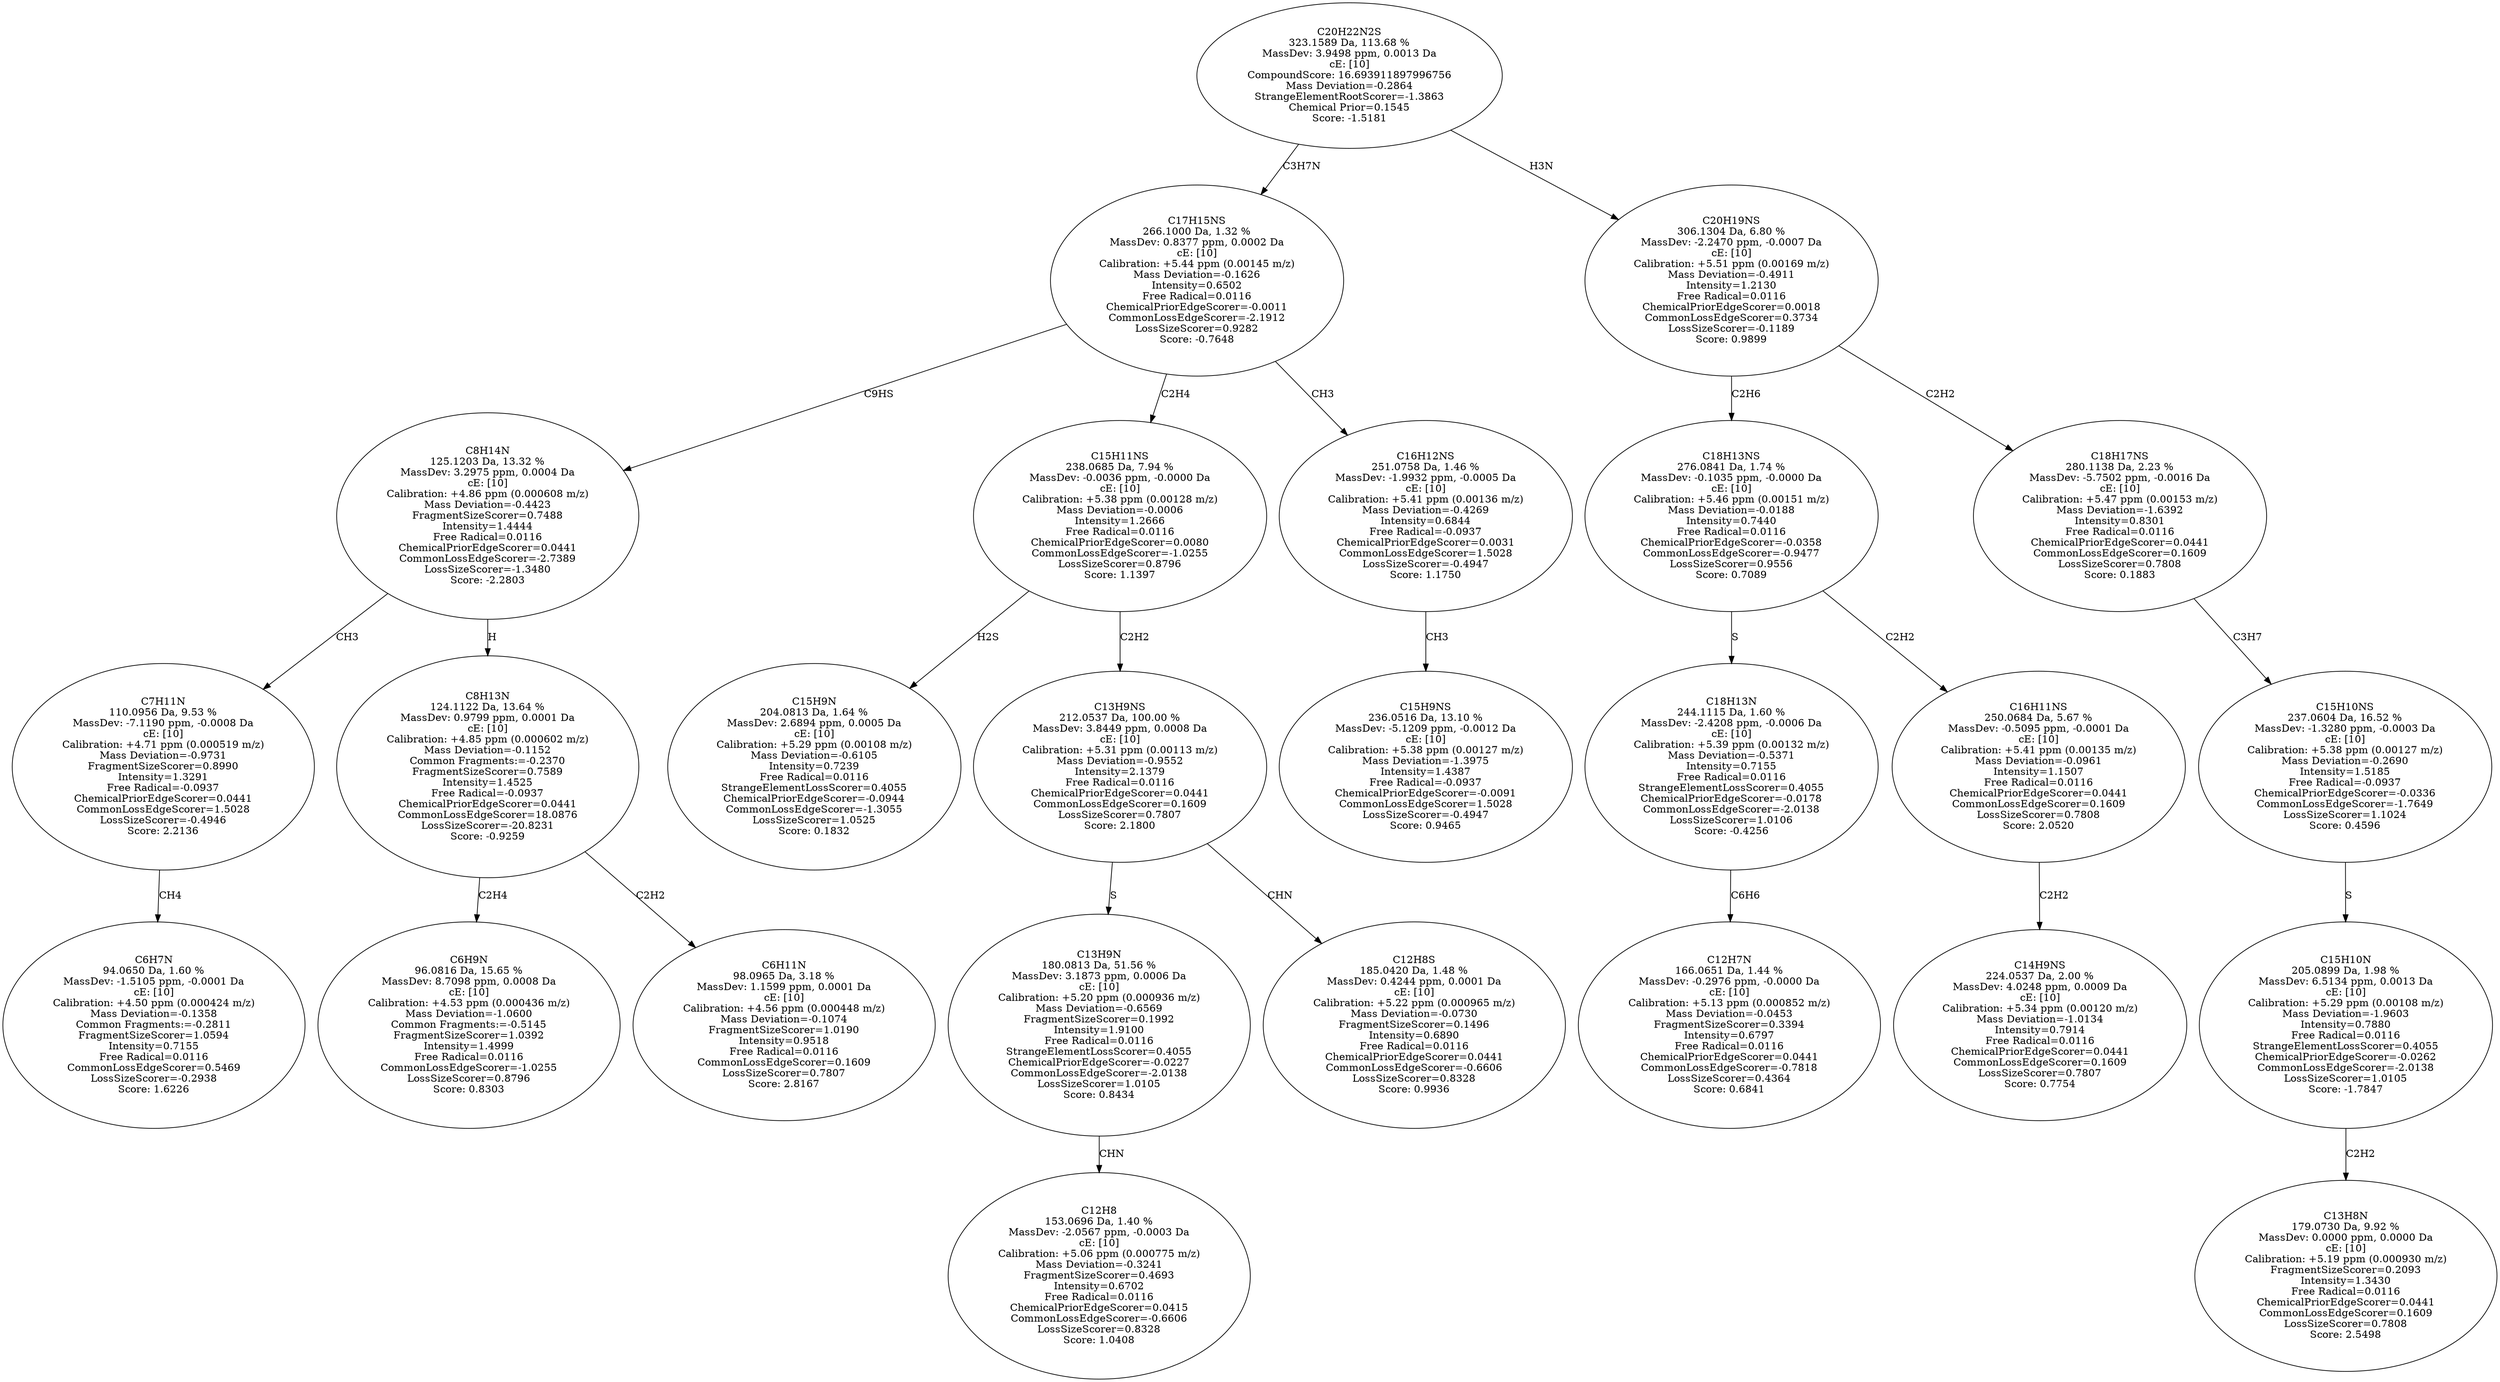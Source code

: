 strict digraph {
v1 [label="C6H7N\n94.0650 Da, 1.60 %\nMassDev: -1.5105 ppm, -0.0001 Da\ncE: [10]\nCalibration: +4.50 ppm (0.000424 m/z)\nMass Deviation=-0.1358\nCommon Fragments:=-0.2811\nFragmentSizeScorer=1.0594\nIntensity=0.7155\nFree Radical=0.0116\nCommonLossEdgeScorer=0.5469\nLossSizeScorer=-0.2938\nScore: 1.6226"];
v2 [label="C7H11N\n110.0956 Da, 9.53 %\nMassDev: -7.1190 ppm, -0.0008 Da\ncE: [10]\nCalibration: +4.71 ppm (0.000519 m/z)\nMass Deviation=-0.9731\nFragmentSizeScorer=0.8990\nIntensity=1.3291\nFree Radical=-0.0937\nChemicalPriorEdgeScorer=0.0441\nCommonLossEdgeScorer=1.5028\nLossSizeScorer=-0.4946\nScore: 2.2136"];
v3 [label="C6H9N\n96.0816 Da, 15.65 %\nMassDev: 8.7098 ppm, 0.0008 Da\ncE: [10]\nCalibration: +4.53 ppm (0.000436 m/z)\nMass Deviation=-1.0600\nCommon Fragments:=-0.5145\nFragmentSizeScorer=1.0392\nIntensity=1.4999\nFree Radical=0.0116\nCommonLossEdgeScorer=-1.0255\nLossSizeScorer=0.8796\nScore: 0.8303"];
v4 [label="C6H11N\n98.0965 Da, 3.18 %\nMassDev: 1.1599 ppm, 0.0001 Da\ncE: [10]\nCalibration: +4.56 ppm (0.000448 m/z)\nMass Deviation=-0.1074\nFragmentSizeScorer=1.0190\nIntensity=0.9518\nFree Radical=0.0116\nCommonLossEdgeScorer=0.1609\nLossSizeScorer=0.7807\nScore: 2.8167"];
v5 [label="C8H13N\n124.1122 Da, 13.64 %\nMassDev: 0.9799 ppm, 0.0001 Da\ncE: [10]\nCalibration: +4.85 ppm (0.000602 m/z)\nMass Deviation=-0.1152\nCommon Fragments:=-0.2370\nFragmentSizeScorer=0.7589\nIntensity=1.4525\nFree Radical=-0.0937\nChemicalPriorEdgeScorer=0.0441\nCommonLossEdgeScorer=18.0876\nLossSizeScorer=-20.8231\nScore: -0.9259"];
v6 [label="C8H14N\n125.1203 Da, 13.32 %\nMassDev: 3.2975 ppm, 0.0004 Da\ncE: [10]\nCalibration: +4.86 ppm (0.000608 m/z)\nMass Deviation=-0.4423\nFragmentSizeScorer=0.7488\nIntensity=1.4444\nFree Radical=0.0116\nChemicalPriorEdgeScorer=0.0441\nCommonLossEdgeScorer=-2.7389\nLossSizeScorer=-1.3480\nScore: -2.2803"];
v7 [label="C15H9N\n204.0813 Da, 1.64 %\nMassDev: 2.6894 ppm, 0.0005 Da\ncE: [10]\nCalibration: +5.29 ppm (0.00108 m/z)\nMass Deviation=-0.6105\nIntensity=0.7239\nFree Radical=0.0116\nStrangeElementLossScorer=0.4055\nChemicalPriorEdgeScorer=-0.0944\nCommonLossEdgeScorer=-1.3055\nLossSizeScorer=1.0525\nScore: 0.1832"];
v8 [label="C12H8\n153.0696 Da, 1.40 %\nMassDev: -2.0567 ppm, -0.0003 Da\ncE: [10]\nCalibration: +5.06 ppm (0.000775 m/z)\nMass Deviation=-0.3241\nFragmentSizeScorer=0.4693\nIntensity=0.6702\nFree Radical=0.0116\nChemicalPriorEdgeScorer=0.0415\nCommonLossEdgeScorer=-0.6606\nLossSizeScorer=0.8328\nScore: 1.0408"];
v9 [label="C13H9N\n180.0813 Da, 51.56 %\nMassDev: 3.1873 ppm, 0.0006 Da\ncE: [10]\nCalibration: +5.20 ppm (0.000936 m/z)\nMass Deviation=-0.6569\nFragmentSizeScorer=0.1992\nIntensity=1.9100\nFree Radical=0.0116\nStrangeElementLossScorer=0.4055\nChemicalPriorEdgeScorer=-0.0227\nCommonLossEdgeScorer=-2.0138\nLossSizeScorer=1.0105\nScore: 0.8434"];
v10 [label="C12H8S\n185.0420 Da, 1.48 %\nMassDev: 0.4244 ppm, 0.0001 Da\ncE: [10]\nCalibration: +5.22 ppm (0.000965 m/z)\nMass Deviation=-0.0730\nFragmentSizeScorer=0.1496\nIntensity=0.6890\nFree Radical=0.0116\nChemicalPriorEdgeScorer=0.0441\nCommonLossEdgeScorer=-0.6606\nLossSizeScorer=0.8328\nScore: 0.9936"];
v11 [label="C13H9NS\n212.0537 Da, 100.00 %\nMassDev: 3.8449 ppm, 0.0008 Da\ncE: [10]\nCalibration: +5.31 ppm (0.00113 m/z)\nMass Deviation=-0.9552\nIntensity=2.1379\nFree Radical=0.0116\nChemicalPriorEdgeScorer=0.0441\nCommonLossEdgeScorer=0.1609\nLossSizeScorer=0.7807\nScore: 2.1800"];
v12 [label="C15H11NS\n238.0685 Da, 7.94 %\nMassDev: -0.0036 ppm, -0.0000 Da\ncE: [10]\nCalibration: +5.38 ppm (0.00128 m/z)\nMass Deviation=-0.0006\nIntensity=1.2666\nFree Radical=0.0116\nChemicalPriorEdgeScorer=0.0080\nCommonLossEdgeScorer=-1.0255\nLossSizeScorer=0.8796\nScore: 1.1397"];
v13 [label="C15H9NS\n236.0516 Da, 13.10 %\nMassDev: -5.1209 ppm, -0.0012 Da\ncE: [10]\nCalibration: +5.38 ppm (0.00127 m/z)\nMass Deviation=-1.3975\nIntensity=1.4387\nFree Radical=-0.0937\nChemicalPriorEdgeScorer=-0.0091\nCommonLossEdgeScorer=1.5028\nLossSizeScorer=-0.4947\nScore: 0.9465"];
v14 [label="C16H12NS\n251.0758 Da, 1.46 %\nMassDev: -1.9932 ppm, -0.0005 Da\ncE: [10]\nCalibration: +5.41 ppm (0.00136 m/z)\nMass Deviation=-0.4269\nIntensity=0.6844\nFree Radical=-0.0937\nChemicalPriorEdgeScorer=0.0031\nCommonLossEdgeScorer=1.5028\nLossSizeScorer=-0.4947\nScore: 1.1750"];
v15 [label="C17H15NS\n266.1000 Da, 1.32 %\nMassDev: 0.8377 ppm, 0.0002 Da\ncE: [10]\nCalibration: +5.44 ppm (0.00145 m/z)\nMass Deviation=-0.1626\nIntensity=0.6502\nFree Radical=0.0116\nChemicalPriorEdgeScorer=-0.0011\nCommonLossEdgeScorer=-2.1912\nLossSizeScorer=0.9282\nScore: -0.7648"];
v16 [label="C12H7N\n166.0651 Da, 1.44 %\nMassDev: -0.2976 ppm, -0.0000 Da\ncE: [10]\nCalibration: +5.13 ppm (0.000852 m/z)\nMass Deviation=-0.0453\nFragmentSizeScorer=0.3394\nIntensity=0.6797\nFree Radical=0.0116\nChemicalPriorEdgeScorer=0.0441\nCommonLossEdgeScorer=-0.7818\nLossSizeScorer=0.4364\nScore: 0.6841"];
v17 [label="C18H13N\n244.1115 Da, 1.60 %\nMassDev: -2.4208 ppm, -0.0006 Da\ncE: [10]\nCalibration: +5.39 ppm (0.00132 m/z)\nMass Deviation=-0.5371\nIntensity=0.7155\nFree Radical=0.0116\nStrangeElementLossScorer=0.4055\nChemicalPriorEdgeScorer=-0.0178\nCommonLossEdgeScorer=-2.0138\nLossSizeScorer=1.0106\nScore: -0.4256"];
v18 [label="C14H9NS\n224.0537 Da, 2.00 %\nMassDev: 4.0248 ppm, 0.0009 Da\ncE: [10]\nCalibration: +5.34 ppm (0.00120 m/z)\nMass Deviation=-1.0134\nIntensity=0.7914\nFree Radical=0.0116\nChemicalPriorEdgeScorer=0.0441\nCommonLossEdgeScorer=0.1609\nLossSizeScorer=0.7807\nScore: 0.7754"];
v19 [label="C16H11NS\n250.0684 Da, 5.67 %\nMassDev: -0.5095 ppm, -0.0001 Da\ncE: [10]\nCalibration: +5.41 ppm (0.00135 m/z)\nMass Deviation=-0.0961\nIntensity=1.1507\nFree Radical=0.0116\nChemicalPriorEdgeScorer=0.0441\nCommonLossEdgeScorer=0.1609\nLossSizeScorer=0.7808\nScore: 2.0520"];
v20 [label="C18H13NS\n276.0841 Da, 1.74 %\nMassDev: -0.1035 ppm, -0.0000 Da\ncE: [10]\nCalibration: +5.46 ppm (0.00151 m/z)\nMass Deviation=-0.0188\nIntensity=0.7440\nFree Radical=0.0116\nChemicalPriorEdgeScorer=-0.0358\nCommonLossEdgeScorer=-0.9477\nLossSizeScorer=0.9556\nScore: 0.7089"];
v21 [label="C13H8N\n179.0730 Da, 9.92 %\nMassDev: 0.0000 ppm, 0.0000 Da\ncE: [10]\nCalibration: +5.19 ppm (0.000930 m/z)\nFragmentSizeScorer=0.2093\nIntensity=1.3430\nFree Radical=0.0116\nChemicalPriorEdgeScorer=0.0441\nCommonLossEdgeScorer=0.1609\nLossSizeScorer=0.7808\nScore: 2.5498"];
v22 [label="C15H10N\n205.0899 Da, 1.98 %\nMassDev: 6.5134 ppm, 0.0013 Da\ncE: [10]\nCalibration: +5.29 ppm (0.00108 m/z)\nMass Deviation=-1.9603\nIntensity=0.7880\nFree Radical=0.0116\nStrangeElementLossScorer=0.4055\nChemicalPriorEdgeScorer=-0.0262\nCommonLossEdgeScorer=-2.0138\nLossSizeScorer=1.0105\nScore: -1.7847"];
v23 [label="C15H10NS\n237.0604 Da, 16.52 %\nMassDev: -1.3280 ppm, -0.0003 Da\ncE: [10]\nCalibration: +5.38 ppm (0.00127 m/z)\nMass Deviation=-0.2690\nIntensity=1.5185\nFree Radical=-0.0937\nChemicalPriorEdgeScorer=-0.0336\nCommonLossEdgeScorer=-1.7649\nLossSizeScorer=1.1024\nScore: 0.4596"];
v24 [label="C18H17NS\n280.1138 Da, 2.23 %\nMassDev: -5.7502 ppm, -0.0016 Da\ncE: [10]\nCalibration: +5.47 ppm (0.00153 m/z)\nMass Deviation=-1.6392\nIntensity=0.8301\nFree Radical=0.0116\nChemicalPriorEdgeScorer=0.0441\nCommonLossEdgeScorer=0.1609\nLossSizeScorer=0.7808\nScore: 0.1883"];
v25 [label="C20H19NS\n306.1304 Da, 6.80 %\nMassDev: -2.2470 ppm, -0.0007 Da\ncE: [10]\nCalibration: +5.51 ppm (0.00169 m/z)\nMass Deviation=-0.4911\nIntensity=1.2130\nFree Radical=0.0116\nChemicalPriorEdgeScorer=0.0018\nCommonLossEdgeScorer=0.3734\nLossSizeScorer=-0.1189\nScore: 0.9899"];
v26 [label="C20H22N2S\n323.1589 Da, 113.68 %\nMassDev: 3.9498 ppm, 0.0013 Da\ncE: [10]\nCompoundScore: 16.693911897996756\nMass Deviation=-0.2864\nStrangeElementRootScorer=-1.3863\nChemical Prior=0.1545\nScore: -1.5181"];
v2 -> v1 [label="CH4"];
v6 -> v2 [label="CH3"];
v5 -> v3 [label="C2H4"];
v5 -> v4 [label="C2H2"];
v6 -> v5 [label="H"];
v15 -> v6 [label="C9HS"];
v12 -> v7 [label="H2S"];
v9 -> v8 [label="CHN"];
v11 -> v9 [label="S"];
v11 -> v10 [label="CHN"];
v12 -> v11 [label="C2H2"];
v15 -> v12 [label="C2H4"];
v14 -> v13 [label="CH3"];
v15 -> v14 [label="CH3"];
v26 -> v15 [label="C3H7N"];
v17 -> v16 [label="C6H6"];
v20 -> v17 [label="S"];
v19 -> v18 [label="C2H2"];
v20 -> v19 [label="C2H2"];
v25 -> v20 [label="C2H6"];
v22 -> v21 [label="C2H2"];
v23 -> v22 [label="S"];
v24 -> v23 [label="C3H7"];
v25 -> v24 [label="C2H2"];
v26 -> v25 [label="H3N"];
}
